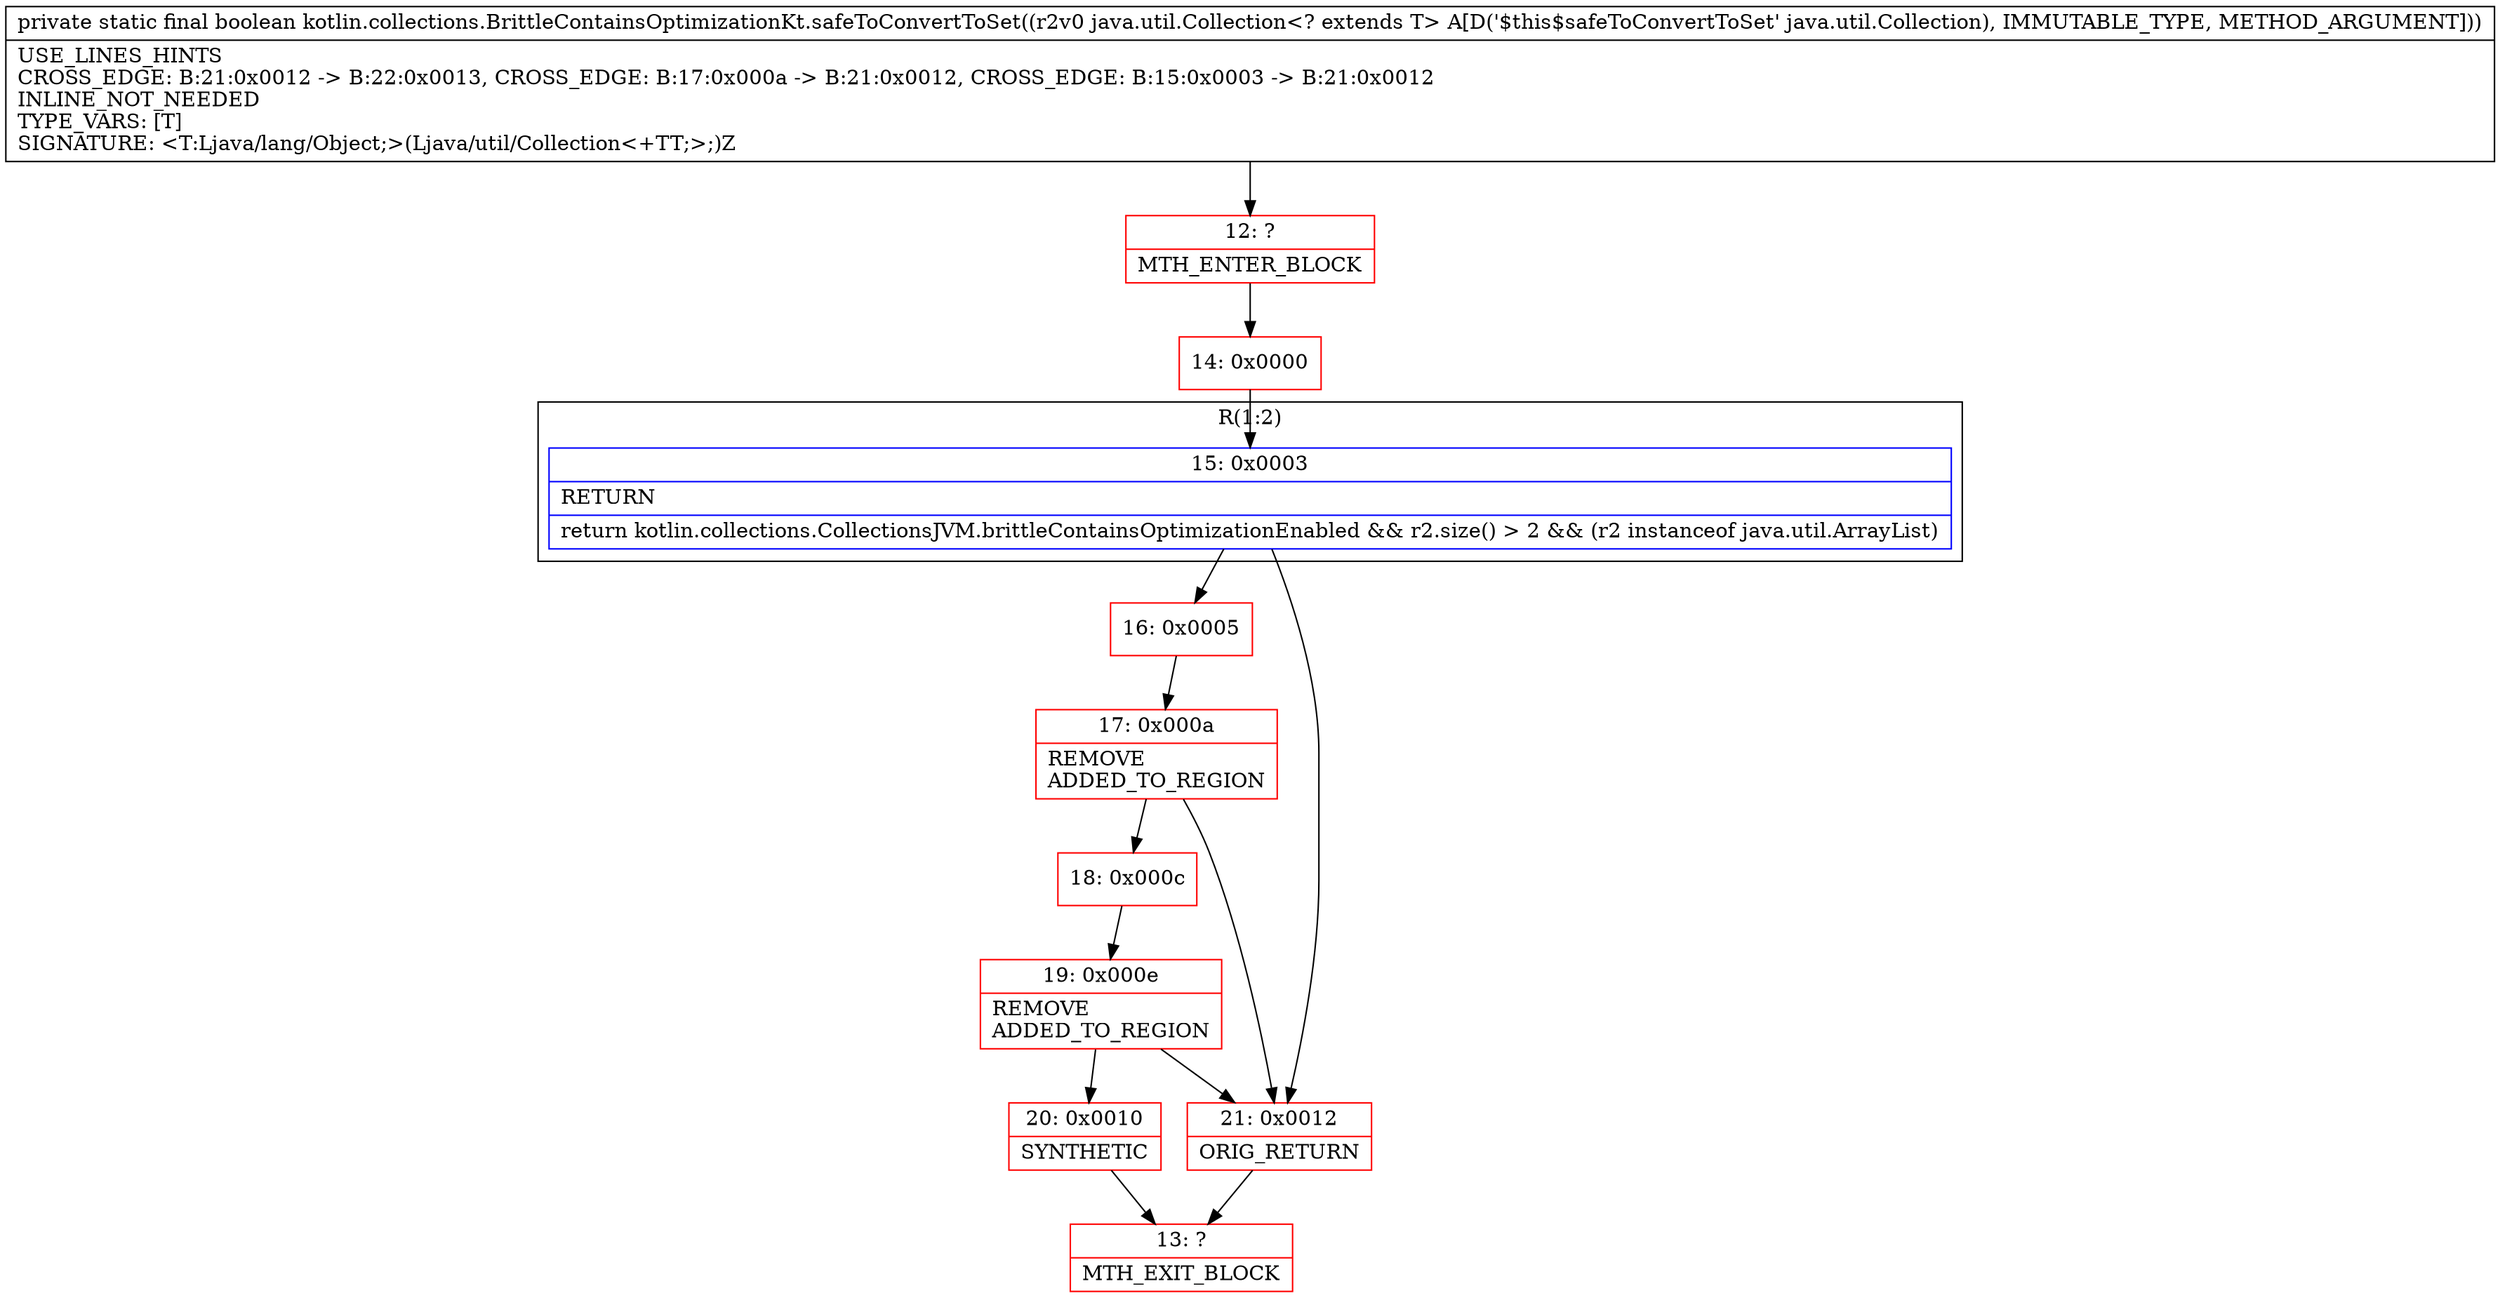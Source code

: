 digraph "CFG forkotlin.collections.BrittleContainsOptimizationKt.safeToConvertToSet(Ljava\/util\/Collection;)Z" {
subgraph cluster_Region_569180045 {
label = "R(1:2)";
node [shape=record,color=blue];
Node_15 [shape=record,label="{15\:\ 0x0003|RETURN\l|return kotlin.collections.CollectionsJVM.brittleContainsOptimizationEnabled && r2.size() \> 2 && (r2 instanceof java.util.ArrayList)\l}"];
}
Node_12 [shape=record,color=red,label="{12\:\ ?|MTH_ENTER_BLOCK\l}"];
Node_14 [shape=record,color=red,label="{14\:\ 0x0000}"];
Node_16 [shape=record,color=red,label="{16\:\ 0x0005}"];
Node_17 [shape=record,color=red,label="{17\:\ 0x000a|REMOVE\lADDED_TO_REGION\l}"];
Node_18 [shape=record,color=red,label="{18\:\ 0x000c}"];
Node_19 [shape=record,color=red,label="{19\:\ 0x000e|REMOVE\lADDED_TO_REGION\l}"];
Node_20 [shape=record,color=red,label="{20\:\ 0x0010|SYNTHETIC\l}"];
Node_13 [shape=record,color=red,label="{13\:\ ?|MTH_EXIT_BLOCK\l}"];
Node_21 [shape=record,color=red,label="{21\:\ 0x0012|ORIG_RETURN\l}"];
MethodNode[shape=record,label="{private static final boolean kotlin.collections.BrittleContainsOptimizationKt.safeToConvertToSet((r2v0 java.util.Collection\<? extends T\> A[D('$this$safeToConvertToSet' java.util.Collection), IMMUTABLE_TYPE, METHOD_ARGUMENT]))  | USE_LINES_HINTS\lCROSS_EDGE: B:21:0x0012 \-\> B:22:0x0013, CROSS_EDGE: B:17:0x000a \-\> B:21:0x0012, CROSS_EDGE: B:15:0x0003 \-\> B:21:0x0012\lINLINE_NOT_NEEDED\lTYPE_VARS: [T]\lSIGNATURE: \<T:Ljava\/lang\/Object;\>(Ljava\/util\/Collection\<+TT;\>;)Z\l}"];
MethodNode -> Node_12;Node_15 -> Node_16;
Node_15 -> Node_21;
Node_12 -> Node_14;
Node_14 -> Node_15;
Node_16 -> Node_17;
Node_17 -> Node_18;
Node_17 -> Node_21;
Node_18 -> Node_19;
Node_19 -> Node_20;
Node_19 -> Node_21;
Node_20 -> Node_13;
Node_21 -> Node_13;
}

